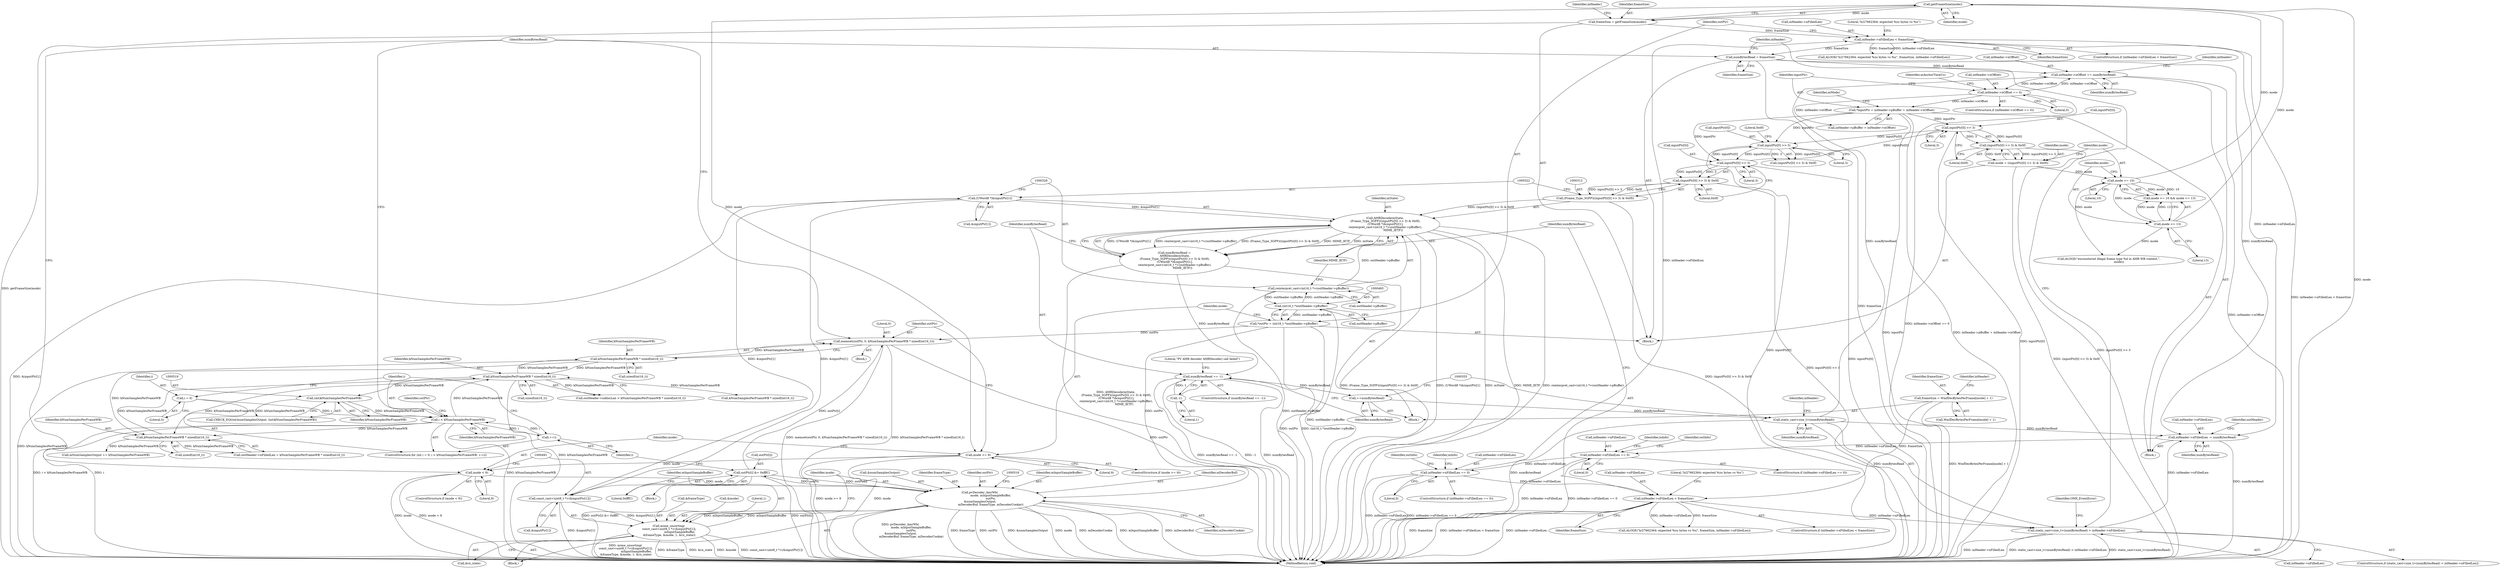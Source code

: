 digraph "1_Android_daa85dac2055b22dabbb3b4e537597e6ab73a866@API" {
"1000474" [label="(Call,memset(outPtr, 0, kNumSamplesPerFrameWB * sizeof(int16_t)))"];
"1000532" [label="(Call,outPtr[i] &= 0xfffC)"];
"1000505" [label="(Call,pvDecoder_AmrWb(\n                        mode, mInputSampleBuffer,\n                        outPtr,\n &numSamplesOutput,\n                        mDecoderBuf, frameType, mDecoderCookie))"];
"1000483" [label="(Call,mode < 9)"];
"1000470" [label="(Call,mode >= 9)"];
"1000437" [label="(Call,getFrameSize(mode))"];
"1000415" [label="(Call,mode >= 10)"];
"1000404" [label="(Call,mode = ((inputPtr[0] >> 3) & 0x0f))"];
"1000406" [label="(Call,(inputPtr[0] >> 3) & 0x0f)"];
"1000407" [label="(Call,inputPtr[0] >> 3)"];
"1000222" [label="(Call,*inputPtr = inHeader->pBuffer + inHeader->nOffset)"];
"1000207" [label="(Call,inHeader->nOffset == 0)"];
"1000540" [label="(Call,inHeader->nOffset += numBytesRead)"];
"1000354" [label="(Call,static_cast<size_t>(numBytesRead))"];
"1000350" [label="(Call,++numBytesRead)"];
"1000334" [label="(Call,numBytesRead == -1)"];
"1000308" [label="(Call,numBytesRead =\n AMRDecode(mState,\n (Frame_Type_3GPP)((inputPtr[0] >> 3) & 0x0f),\n (UWord8 *)&inputPtr[1],\n reinterpret_cast<int16_t *>(outHeader->pBuffer),\n                  MIME_IETF))"];
"1000310" [label="(Call,AMRDecode(mState,\n (Frame_Type_3GPP)((inputPtr[0] >> 3) & 0x0f),\n (UWord8 *)&inputPtr[1],\n reinterpret_cast<int16_t *>(outHeader->pBuffer),\n                  MIME_IETF))"];
"1000312" [label="(Call,(Frame_Type_3GPP)((inputPtr[0] >> 3) & 0x0f))"];
"1000314" [label="(Call,(inputPtr[0] >> 3) & 0x0f)"];
"1000315" [label="(Call,inputPtr[0] >> 3)"];
"1000272" [label="(Call,inputPtr[0] >> 3)"];
"1000321" [label="(Call,(UWord8 *)&inputPtr[1])"];
"1000490" [label="(Call,const_cast<uint8_t *>(&inputPtr[1]))"];
"1000327" [label="(Call,reinterpret_cast<int16_t *>(outHeader->pBuffer))"];
"1000464" [label="(Call,(int16_t *)outHeader->pBuffer)"];
"1000336" [label="(Call,-1)"];
"1000537" [label="(Call,numBytesRead = frameSize)"];
"1000440" [label="(Call,inHeader->nFilledLen < frameSize)"];
"1000143" [label="(Call,inHeader->nFilledLen == 0)"];
"1000592" [label="(Call,inHeader->nFilledLen == 0)"];
"1000545" [label="(Call,inHeader->nFilledLen -= numBytesRead)"];
"1000353" [label="(Call,static_cast<size_t>(numBytesRead) > inHeader->nFilledLen)"];
"1000287" [label="(Call,inHeader->nFilledLen < frameSize)"];
"1000279" [label="(Call,frameSize = WmfDecBytesPerFrame[mode] + 1)"];
"1000435" [label="(Call,frameSize = getFrameSize(mode))"];
"1000418" [label="(Call,mode <= 13)"];
"1000489" [label="(Call,mime_unsorting(\n const_cast<uint8_t *>(&inputPtr[1]),\n                        mInputSampleBuffer,\n &frameType, &mode, 1, &rx_state))"];
"1000462" [label="(Call,*outPtr = (int16_t *)outHeader->pBuffer)"];
"1000477" [label="(Call,kNumSamplesPerFrameWB * sizeof(int16_t))"];
"1000377" [label="(Call,kNumSamplesPerFrameWB * sizeof(int16_t))"];
"1000526" [label="(Call,i < kNumSamplesPerFrameWB)"];
"1000523" [label="(Call,i = 0)"];
"1000529" [label="(Call,++i)"];
"1000518" [label="(Call,(int)kNumSamplesPerFrameWB)"];
"1000583" [label="(Call,kNumSamplesPerFrameWB * sizeof(int16_t))"];
"1000404" [label="(Call,mode = ((inputPtr[0] >> 3) & 0x0f))"];
"1000484" [label="(Identifier,mode)"];
"1000334" [label="(Call,numBytesRead == -1)"];
"1000354" [label="(Call,static_cast<size_t>(numBytesRead))"];
"1000281" [label="(Call,WmfDecBytesPerFrame[mode] + 1)"];
"1000272" [label="(Call,inputPtr[0] >> 3)"];
"1000142" [label="(ControlStructure,if (inHeader->nFilledLen == 0))"];
"1000314" [label="(Call,(inputPtr[0] >> 3) & 0x0f)"];
"1000549" [label="(Identifier,numBytesRead)"];
"1000462" [label="(Call,*outPtr = (int16_t *)outHeader->pBuffer)"];
"1000472" [label="(Literal,9)"];
"1000447" [label="(Literal,\"b/27662364: expected %zu bytes vs %u\")"];
"1000497" [label="(Call,&frameType)"];
"1000422" [label="(Call,ALOGE(\"encountered illegal frame type %d in AMR WB content.\",\n                      mode))"];
"1000591" [label="(ControlStructure,if (inHeader->nFilledLen == 0))"];
"1000478" [label="(Identifier,kNumSamplesPerFrameWB)"];
"1000411" [label="(Literal,3)"];
"1000541" [label="(Call,inHeader->nOffset)"];
"1000351" [label="(Identifier,numBytesRead)"];
"1000471" [label="(Identifier,mode)"];
"1000439" [label="(ControlStructure,if (inHeader->nFilledLen < frameSize))"];
"1000280" [label="(Identifier,frameSize)"];
"1000513" [label="(Identifier,mDecoderCookie)"];
"1000378" [label="(Identifier,kNumSamplesPerFrameWB)"];
"1000546" [label="(Call,inHeader->nFilledLen)"];
"1000340" [label="(Literal,\"PV AMR decoder AMRDecode() call failed\")"];
"1000486" [label="(Block,)"];
"1000276" [label="(Literal,3)"];
"1000236" [label="(Block,)"];
"1000544" [label="(Identifier,numBytesRead)"];
"1000277" [label="(Literal,0x0f)"];
"1000615" [label="(Identifier,outInfo)"];
"1000335" [label="(Identifier,numBytesRead)"];
"1000477" [label="(Call,kNumSamplesPerFrameWB * sizeof(int16_t))"];
"1000502" [label="(Call,&rx_state)"];
"1000579" [label="(Call,outHeader->nFilledLen = kNumSamplesPerFrameWB * sizeof(int16_t))"];
"1000350" [label="(Call,++numBytesRead)"];
"1000514" [label="(Call,CHECK_EQ((int)numSamplesOutput, (int)kNumSamplesPerFrameWB))"];
"1000320" [label="(Literal,0x0f)"];
"1000417" [label="(Literal,10)"];
"1000408" [label="(Call,inputPtr[0])"];
"1000405" [label="(Identifier,mode)"];
"1000312" [label="(Call,(Frame_Type_3GPP)((inputPtr[0] >> 3) & 0x0f))"];
"1000538" [label="(Identifier,numBytesRead)"];
"1000520" [label="(Identifier,kNumSamplesPerFrameWB)"];
"1000147" [label="(Literal,0)"];
"1000512" [label="(Identifier,frameType)"];
"1000469" [label="(ControlStructure,if (mode >= 9))"];
"1000415" [label="(Call,mode >= 10)"];
"1000222" [label="(Call,*inputPtr = inHeader->pBuffer + inHeader->nOffset)"];
"1000475" [label="(Identifier,outPtr)"];
"1000442" [label="(Identifier,inHeader)"];
"1000532" [label="(Call,outPtr[i] &= 0xfffC)"];
"1000470" [label="(Call,mode >= 9)"];
"1000473" [label="(Block,)"];
"1000542" [label="(Identifier,inHeader)"];
"1000207" [label="(Call,inHeader->nOffset == 0)"];
"1000489" [label="(Call,mime_unsorting(\n const_cast<uint8_t *>(&inputPtr[1]),\n                        mInputSampleBuffer,\n &frameType, &mode, 1, &rx_state))"];
"1000463" [label="(Identifier,outPtr)"];
"1000214" [label="(Identifier,mAnchorTimeUs)"];
"1000234" [label="(Identifier,mMode)"];
"1000593" [label="(Call,inHeader->nFilledLen)"];
"1000474" [label="(Call,memset(outPtr, 0, kNumSamplesPerFrameWB * sizeof(int16_t)))"];
"1000536" [label="(Literal,0xfffC)"];
"1000352" [label="(ControlStructure,if (static_cast<size_t>(numBytesRead) > inHeader->nFilledLen))"];
"1000279" [label="(Call,frameSize = WmfDecBytesPerFrame[mode] + 1)"];
"1000507" [label="(Identifier,mInputSampleBuffer)"];
"1000143" [label="(Call,inHeader->nFilledLen == 0)"];
"1000293" [label="(Call,ALOGE(\"b/27662364: expected %zu bytes vs %u\", frameSize, inHeader->nFilledLen))"];
"1000499" [label="(Call,&mode)"];
"1000501" [label="(Literal,1)"];
"1000416" [label="(Identifier,mode)"];
"1000600" [label="(Identifier,inInfo)"];
"1000584" [label="(Identifier,kNumSamplesPerFrameWB)"];
"1000483" [label="(Call,mode < 9)"];
"1000327" [label="(Call,reinterpret_cast<int16_t *>(outHeader->pBuffer))"];
"1000438" [label="(Identifier,mode)"];
"1000336" [label="(Call,-1)"];
"1000337" [label="(Literal,1)"];
"1000373" [label="(Call,outHeader->nAllocLen < kNumSamplesPerFrameWB * sizeof(int16_t))"];
"1000323" [label="(Call,&inputPtr[1])"];
"1000315" [label="(Call,inputPtr[0] >> 3)"];
"1000353" [label="(Call,static_cast<size_t>(numBytesRead) > inHeader->nFilledLen)"];
"1000537" [label="(Call,numBytesRead = frameSize)"];
"1000583" [label="(Call,kNumSamplesPerFrameWB * sizeof(int16_t))"];
"1000412" [label="(Literal,0x0f)"];
"1000545" [label="(Call,inHeader->nFilledLen -= numBytesRead)"];
"1000539" [label="(Identifier,frameSize)"];
"1000588" [label="(Call,mNumSamplesOutput += kNumSamplesPerFrameWB)"];
"1000466" [label="(Call,outHeader->pBuffer)"];
"1000552" [label="(Identifier,outHeader)"];
"1000223" [label="(Identifier,inputPtr)"];
"1000630" [label="(MethodReturn,void)"];
"1000308" [label="(Call,numBytesRead =\n AMRDecode(mState,\n (Frame_Type_3GPP)((inputPtr[0] >> 3) & 0x0f),\n (UWord8 *)&inputPtr[1],\n reinterpret_cast<int16_t *>(outHeader->pBuffer),\n                  MIME_IETF))"];
"1000464" [label="(Call,(int16_t *)outHeader->pBuffer)"];
"1000151" [label="(Identifier,inInfo)"];
"1000206" [label="(ControlStructure,if (inHeader->nOffset == 0))"];
"1000311" [label="(Identifier,mState)"];
"1000356" [label="(Identifier,numBytesRead)"];
"1000357" [label="(Call,inHeader->nFilledLen)"];
"1000496" [label="(Identifier,mInputSampleBuffer)"];
"1000310" [label="(Call,AMRDecode(mState,\n (Frame_Type_3GPP)((inputPtr[0] >> 3) & 0x0f),\n (UWord8 *)&inputPtr[1],\n reinterpret_cast<int16_t *>(outHeader->pBuffer),\n                  MIME_IETF))"];
"1000511" [label="(Identifier,mDecoderBuf)"];
"1000530" [label="(Identifier,i)"];
"1000309" [label="(Identifier,numBytesRead)"];
"1000211" [label="(Literal,0)"];
"1000287" [label="(Call,inHeader->nFilledLen < frameSize)"];
"1000407" [label="(Call,inputPtr[0] >> 3)"];
"1000371" [label="(Block,)"];
"1000492" [label="(Call,&inputPtr[1])"];
"1000547" [label="(Identifier,inHeader)"];
"1000414" [label="(Call,mode >= 10 && mode <= 13)"];
"1000479" [label="(Call,sizeof(int16_t))"];
"1000333" [label="(ControlStructure,if (numBytesRead == -1))"];
"1000437" [label="(Call,getFrameSize(mode))"];
"1000329" [label="(Call,outHeader->pBuffer)"];
"1000509" [label="(Call,&numSamplesOutput)"];
"1000585" [label="(Call,sizeof(int16_t))"];
"1000286" [label="(ControlStructure,if (inHeader->nFilledLen < frameSize))"];
"1000289" [label="(Identifier,inHeader)"];
"1000506" [label="(Identifier,mode)"];
"1000476" [label="(Literal,0)"];
"1000490" [label="(Call,const_cast<uint8_t *>(&inputPtr[1]))"];
"1000291" [label="(Identifier,frameSize)"];
"1000529" [label="(Call,++i)"];
"1000533" [label="(Call,outPtr[i])"];
"1000446" [label="(Call,ALOGE(\"b/27662364: expected %zu bytes vs %u\", frameSize, inHeader->nFilledLen))"];
"1000144" [label="(Call,inHeader->nFilledLen)"];
"1000531" [label="(Block,)"];
"1000384" [label="(Call,kNumSamplesPerFrameWB * sizeof(int16_t))"];
"1000321" [label="(Call,(UWord8 *)&inputPtr[1])"];
"1000526" [label="(Call,i < kNumSamplesPerFrameWB)"];
"1000294" [label="(Literal,\"b/27662364: expected %zu bytes vs %u\")"];
"1000534" [label="(Identifier,outPtr)"];
"1000316" [label="(Call,inputPtr[0])"];
"1000528" [label="(Identifier,kNumSamplesPerFrameWB)"];
"1000273" [label="(Call,inputPtr[0])"];
"1000436" [label="(Identifier,frameSize)"];
"1000319" [label="(Literal,3)"];
"1000161" [label="(Identifier,outInfo)"];
"1000332" [label="(Identifier,MIME_IETF)"];
"1000508" [label="(Identifier,outPtr)"];
"1000440" [label="(Call,inHeader->nFilledLen < frameSize)"];
"1000527" [label="(Identifier,i)"];
"1000596" [label="(Literal,0)"];
"1000525" [label="(Literal,0)"];
"1000406" [label="(Call,(inputPtr[0] >> 3) & 0x0f)"];
"1000377" [label="(Call,kNumSamplesPerFrameWB * sizeof(int16_t))"];
"1000485" [label="(Literal,9)"];
"1000523" [label="(Call,i = 0)"];
"1000271" [label="(Call,(inputPtr[0] >> 3) & 0x0f)"];
"1000540" [label="(Call,inHeader->nOffset += numBytesRead)"];
"1000524" [label="(Identifier,i)"];
"1000420" [label="(Literal,13)"];
"1000521" [label="(ControlStructure,for (int i = 0; i < kNumSamplesPerFrameWB; ++i))"];
"1000419" [label="(Identifier,mode)"];
"1000482" [label="(ControlStructure,if (mode < 9))"];
"1000224" [label="(Call,inHeader->pBuffer + inHeader->nOffset)"];
"1000505" [label="(Call,pvDecoder_AmrWb(\n                        mode, mInputSampleBuffer,\n                        outPtr,\n &numSamplesOutput,\n                        mDecoderBuf, frameType, mDecoderCookie))"];
"1000444" [label="(Identifier,frameSize)"];
"1000592" [label="(Call,inHeader->nFilledLen == 0)"];
"1000130" [label="(Block,)"];
"1000288" [label="(Call,inHeader->nFilledLen)"];
"1000208" [label="(Call,inHeader->nOffset)"];
"1000435" [label="(Call,frameSize = getFrameSize(mode))"];
"1000379" [label="(Call,sizeof(int16_t))"];
"1000418" [label="(Call,mode <= 13)"];
"1000362" [label="(Identifier,OMX_EventError)"];
"1000358" [label="(Identifier,inHeader)"];
"1000441" [label="(Call,inHeader->nFilledLen)"];
"1000518" [label="(Call,(int)kNumSamplesPerFrameWB)"];
"1000474" -> "1000473"  [label="AST: "];
"1000474" -> "1000477"  [label="CFG: "];
"1000475" -> "1000474"  [label="AST: "];
"1000476" -> "1000474"  [label="AST: "];
"1000477" -> "1000474"  [label="AST: "];
"1000538" -> "1000474"  [label="CFG: "];
"1000474" -> "1000630"  [label="DDG: memset(outPtr, 0, kNumSamplesPerFrameWB * sizeof(int16_t))"];
"1000474" -> "1000630"  [label="DDG: kNumSamplesPerFrameWB * sizeof(int16_t)"];
"1000474" -> "1000630"  [label="DDG: outPtr"];
"1000532" -> "1000474"  [label="DDG: outPtr[i]"];
"1000462" -> "1000474"  [label="DDG: outPtr"];
"1000477" -> "1000474"  [label="DDG: kNumSamplesPerFrameWB"];
"1000532" -> "1000531"  [label="AST: "];
"1000532" -> "1000536"  [label="CFG: "];
"1000533" -> "1000532"  [label="AST: "];
"1000536" -> "1000532"  [label="AST: "];
"1000530" -> "1000532"  [label="CFG: "];
"1000532" -> "1000630"  [label="DDG: outPtr[i]"];
"1000532" -> "1000630"  [label="DDG: outPtr[i] &= 0xfffC"];
"1000532" -> "1000505"  [label="DDG: outPtr[i]"];
"1000505" -> "1000532"  [label="DDG: outPtr"];
"1000505" -> "1000486"  [label="AST: "];
"1000505" -> "1000513"  [label="CFG: "];
"1000506" -> "1000505"  [label="AST: "];
"1000507" -> "1000505"  [label="AST: "];
"1000508" -> "1000505"  [label="AST: "];
"1000509" -> "1000505"  [label="AST: "];
"1000511" -> "1000505"  [label="AST: "];
"1000512" -> "1000505"  [label="AST: "];
"1000513" -> "1000505"  [label="AST: "];
"1000516" -> "1000505"  [label="CFG: "];
"1000505" -> "1000630"  [label="DDG: &numSamplesOutput"];
"1000505" -> "1000630"  [label="DDG: mode"];
"1000505" -> "1000630"  [label="DDG: mDecoderCookie"];
"1000505" -> "1000630"  [label="DDG: mInputSampleBuffer"];
"1000505" -> "1000630"  [label="DDG: mDecoderBuf"];
"1000505" -> "1000630"  [label="DDG: pvDecoder_AmrWb(\n                        mode, mInputSampleBuffer,\n                        outPtr,\n &numSamplesOutput,\n                        mDecoderBuf, frameType, mDecoderCookie)"];
"1000505" -> "1000630"  [label="DDG: frameType"];
"1000505" -> "1000630"  [label="DDG: outPtr"];
"1000505" -> "1000489"  [label="DDG: mInputSampleBuffer"];
"1000483" -> "1000505"  [label="DDG: mode"];
"1000489" -> "1000505"  [label="DDG: mInputSampleBuffer"];
"1000462" -> "1000505"  [label="DDG: outPtr"];
"1000483" -> "1000482"  [label="AST: "];
"1000483" -> "1000485"  [label="CFG: "];
"1000484" -> "1000483"  [label="AST: "];
"1000485" -> "1000483"  [label="AST: "];
"1000491" -> "1000483"  [label="CFG: "];
"1000538" -> "1000483"  [label="CFG: "];
"1000483" -> "1000630"  [label="DDG: mode < 9"];
"1000483" -> "1000630"  [label="DDG: mode"];
"1000470" -> "1000483"  [label="DDG: mode"];
"1000470" -> "1000469"  [label="AST: "];
"1000470" -> "1000472"  [label="CFG: "];
"1000471" -> "1000470"  [label="AST: "];
"1000472" -> "1000470"  [label="AST: "];
"1000475" -> "1000470"  [label="CFG: "];
"1000484" -> "1000470"  [label="CFG: "];
"1000470" -> "1000630"  [label="DDG: mode"];
"1000470" -> "1000630"  [label="DDG: mode >= 9"];
"1000437" -> "1000470"  [label="DDG: mode"];
"1000437" -> "1000435"  [label="AST: "];
"1000437" -> "1000438"  [label="CFG: "];
"1000438" -> "1000437"  [label="AST: "];
"1000435" -> "1000437"  [label="CFG: "];
"1000437" -> "1000630"  [label="DDG: mode"];
"1000437" -> "1000435"  [label="DDG: mode"];
"1000415" -> "1000437"  [label="DDG: mode"];
"1000418" -> "1000437"  [label="DDG: mode"];
"1000415" -> "1000414"  [label="AST: "];
"1000415" -> "1000417"  [label="CFG: "];
"1000416" -> "1000415"  [label="AST: "];
"1000417" -> "1000415"  [label="AST: "];
"1000419" -> "1000415"  [label="CFG: "];
"1000414" -> "1000415"  [label="CFG: "];
"1000415" -> "1000414"  [label="DDG: mode"];
"1000415" -> "1000414"  [label="DDG: 10"];
"1000404" -> "1000415"  [label="DDG: mode"];
"1000415" -> "1000418"  [label="DDG: mode"];
"1000415" -> "1000422"  [label="DDG: mode"];
"1000404" -> "1000371"  [label="AST: "];
"1000404" -> "1000406"  [label="CFG: "];
"1000405" -> "1000404"  [label="AST: "];
"1000406" -> "1000404"  [label="AST: "];
"1000416" -> "1000404"  [label="CFG: "];
"1000404" -> "1000630"  [label="DDG: (inputPtr[0] >> 3) & 0x0f"];
"1000406" -> "1000404"  [label="DDG: inputPtr[0] >> 3"];
"1000406" -> "1000404"  [label="DDG: 0x0f"];
"1000406" -> "1000412"  [label="CFG: "];
"1000407" -> "1000406"  [label="AST: "];
"1000412" -> "1000406"  [label="AST: "];
"1000406" -> "1000630"  [label="DDG: inputPtr[0] >> 3"];
"1000407" -> "1000406"  [label="DDG: inputPtr[0]"];
"1000407" -> "1000406"  [label="DDG: 3"];
"1000407" -> "1000411"  [label="CFG: "];
"1000408" -> "1000407"  [label="AST: "];
"1000411" -> "1000407"  [label="AST: "];
"1000412" -> "1000407"  [label="CFG: "];
"1000407" -> "1000630"  [label="DDG: inputPtr[0]"];
"1000407" -> "1000272"  [label="DDG: inputPtr[0]"];
"1000222" -> "1000407"  [label="DDG: inputPtr"];
"1000315" -> "1000407"  [label="DDG: inputPtr[0]"];
"1000222" -> "1000130"  [label="AST: "];
"1000222" -> "1000224"  [label="CFG: "];
"1000223" -> "1000222"  [label="AST: "];
"1000224" -> "1000222"  [label="AST: "];
"1000234" -> "1000222"  [label="CFG: "];
"1000222" -> "1000630"  [label="DDG: inputPtr"];
"1000222" -> "1000630"  [label="DDG: inHeader->pBuffer + inHeader->nOffset"];
"1000207" -> "1000222"  [label="DDG: inHeader->nOffset"];
"1000222" -> "1000272"  [label="DDG: inputPtr"];
"1000222" -> "1000315"  [label="DDG: inputPtr"];
"1000207" -> "1000206"  [label="AST: "];
"1000207" -> "1000211"  [label="CFG: "];
"1000208" -> "1000207"  [label="AST: "];
"1000211" -> "1000207"  [label="AST: "];
"1000214" -> "1000207"  [label="CFG: "];
"1000223" -> "1000207"  [label="CFG: "];
"1000207" -> "1000630"  [label="DDG: inHeader->nOffset == 0"];
"1000540" -> "1000207"  [label="DDG: inHeader->nOffset"];
"1000207" -> "1000224"  [label="DDG: inHeader->nOffset"];
"1000207" -> "1000540"  [label="DDG: inHeader->nOffset"];
"1000540" -> "1000130"  [label="AST: "];
"1000540" -> "1000544"  [label="CFG: "];
"1000541" -> "1000540"  [label="AST: "];
"1000544" -> "1000540"  [label="AST: "];
"1000547" -> "1000540"  [label="CFG: "];
"1000540" -> "1000630"  [label="DDG: inHeader->nOffset"];
"1000354" -> "1000540"  [label="DDG: numBytesRead"];
"1000537" -> "1000540"  [label="DDG: numBytesRead"];
"1000354" -> "1000353"  [label="AST: "];
"1000354" -> "1000356"  [label="CFG: "];
"1000355" -> "1000354"  [label="AST: "];
"1000356" -> "1000354"  [label="AST: "];
"1000358" -> "1000354"  [label="CFG: "];
"1000354" -> "1000630"  [label="DDG: numBytesRead"];
"1000354" -> "1000353"  [label="DDG: numBytesRead"];
"1000350" -> "1000354"  [label="DDG: numBytesRead"];
"1000354" -> "1000545"  [label="DDG: numBytesRead"];
"1000350" -> "1000236"  [label="AST: "];
"1000350" -> "1000351"  [label="CFG: "];
"1000351" -> "1000350"  [label="AST: "];
"1000355" -> "1000350"  [label="CFG: "];
"1000334" -> "1000350"  [label="DDG: numBytesRead"];
"1000334" -> "1000333"  [label="AST: "];
"1000334" -> "1000336"  [label="CFG: "];
"1000335" -> "1000334"  [label="AST: "];
"1000336" -> "1000334"  [label="AST: "];
"1000340" -> "1000334"  [label="CFG: "];
"1000351" -> "1000334"  [label="CFG: "];
"1000334" -> "1000630"  [label="DDG: numBytesRead == -1"];
"1000334" -> "1000630"  [label="DDG: -1"];
"1000334" -> "1000630"  [label="DDG: numBytesRead"];
"1000308" -> "1000334"  [label="DDG: numBytesRead"];
"1000336" -> "1000334"  [label="DDG: 1"];
"1000308" -> "1000236"  [label="AST: "];
"1000308" -> "1000310"  [label="CFG: "];
"1000309" -> "1000308"  [label="AST: "];
"1000310" -> "1000308"  [label="AST: "];
"1000335" -> "1000308"  [label="CFG: "];
"1000308" -> "1000630"  [label="DDG: AMRDecode(mState,\n (Frame_Type_3GPP)((inputPtr[0] >> 3) & 0x0f),\n (UWord8 *)&inputPtr[1],\n reinterpret_cast<int16_t *>(outHeader->pBuffer),\n                  MIME_IETF)"];
"1000310" -> "1000308"  [label="DDG: (UWord8 *)&inputPtr[1]"];
"1000310" -> "1000308"  [label="DDG: reinterpret_cast<int16_t *>(outHeader->pBuffer)"];
"1000310" -> "1000308"  [label="DDG: (Frame_Type_3GPP)((inputPtr[0] >> 3) & 0x0f)"];
"1000310" -> "1000308"  [label="DDG: MIME_IETF"];
"1000310" -> "1000308"  [label="DDG: mState"];
"1000310" -> "1000332"  [label="CFG: "];
"1000311" -> "1000310"  [label="AST: "];
"1000312" -> "1000310"  [label="AST: "];
"1000321" -> "1000310"  [label="AST: "];
"1000327" -> "1000310"  [label="AST: "];
"1000332" -> "1000310"  [label="AST: "];
"1000310" -> "1000630"  [label="DDG: (Frame_Type_3GPP)((inputPtr[0] >> 3) & 0x0f)"];
"1000310" -> "1000630"  [label="DDG: mState"];
"1000310" -> "1000630"  [label="DDG: MIME_IETF"];
"1000310" -> "1000630"  [label="DDG: (UWord8 *)&inputPtr[1]"];
"1000310" -> "1000630"  [label="DDG: reinterpret_cast<int16_t *>(outHeader->pBuffer)"];
"1000312" -> "1000310"  [label="DDG: (inputPtr[0] >> 3) & 0x0f"];
"1000321" -> "1000310"  [label="DDG: &inputPtr[1]"];
"1000327" -> "1000310"  [label="DDG: outHeader->pBuffer"];
"1000312" -> "1000314"  [label="CFG: "];
"1000313" -> "1000312"  [label="AST: "];
"1000314" -> "1000312"  [label="AST: "];
"1000322" -> "1000312"  [label="CFG: "];
"1000312" -> "1000630"  [label="DDG: (inputPtr[0] >> 3) & 0x0f"];
"1000314" -> "1000312"  [label="DDG: inputPtr[0] >> 3"];
"1000314" -> "1000312"  [label="DDG: 0x0f"];
"1000314" -> "1000320"  [label="CFG: "];
"1000315" -> "1000314"  [label="AST: "];
"1000320" -> "1000314"  [label="AST: "];
"1000314" -> "1000630"  [label="DDG: inputPtr[0] >> 3"];
"1000315" -> "1000314"  [label="DDG: inputPtr[0]"];
"1000315" -> "1000314"  [label="DDG: 3"];
"1000315" -> "1000319"  [label="CFG: "];
"1000316" -> "1000315"  [label="AST: "];
"1000319" -> "1000315"  [label="AST: "];
"1000320" -> "1000315"  [label="CFG: "];
"1000315" -> "1000630"  [label="DDG: inputPtr[0]"];
"1000315" -> "1000272"  [label="DDG: inputPtr[0]"];
"1000272" -> "1000315"  [label="DDG: inputPtr[0]"];
"1000272" -> "1000271"  [label="AST: "];
"1000272" -> "1000276"  [label="CFG: "];
"1000273" -> "1000272"  [label="AST: "];
"1000276" -> "1000272"  [label="AST: "];
"1000277" -> "1000272"  [label="CFG: "];
"1000272" -> "1000630"  [label="DDG: inputPtr[0]"];
"1000272" -> "1000271"  [label="DDG: inputPtr[0]"];
"1000272" -> "1000271"  [label="DDG: 3"];
"1000321" -> "1000323"  [label="CFG: "];
"1000322" -> "1000321"  [label="AST: "];
"1000323" -> "1000321"  [label="AST: "];
"1000328" -> "1000321"  [label="CFG: "];
"1000321" -> "1000630"  [label="DDG: &inputPtr[1]"];
"1000490" -> "1000321"  [label="DDG: &inputPtr[1]"];
"1000321" -> "1000490"  [label="DDG: &inputPtr[1]"];
"1000490" -> "1000489"  [label="AST: "];
"1000490" -> "1000492"  [label="CFG: "];
"1000491" -> "1000490"  [label="AST: "];
"1000492" -> "1000490"  [label="AST: "];
"1000496" -> "1000490"  [label="CFG: "];
"1000490" -> "1000630"  [label="DDG: &inputPtr[1]"];
"1000490" -> "1000489"  [label="DDG: &inputPtr[1]"];
"1000327" -> "1000329"  [label="CFG: "];
"1000328" -> "1000327"  [label="AST: "];
"1000329" -> "1000327"  [label="AST: "];
"1000332" -> "1000327"  [label="CFG: "];
"1000327" -> "1000630"  [label="DDG: outHeader->pBuffer"];
"1000464" -> "1000327"  [label="DDG: outHeader->pBuffer"];
"1000327" -> "1000464"  [label="DDG: outHeader->pBuffer"];
"1000464" -> "1000462"  [label="AST: "];
"1000464" -> "1000466"  [label="CFG: "];
"1000465" -> "1000464"  [label="AST: "];
"1000466" -> "1000464"  [label="AST: "];
"1000462" -> "1000464"  [label="CFG: "];
"1000464" -> "1000630"  [label="DDG: outHeader->pBuffer"];
"1000464" -> "1000462"  [label="DDG: outHeader->pBuffer"];
"1000336" -> "1000337"  [label="CFG: "];
"1000337" -> "1000336"  [label="AST: "];
"1000537" -> "1000371"  [label="AST: "];
"1000537" -> "1000539"  [label="CFG: "];
"1000538" -> "1000537"  [label="AST: "];
"1000539" -> "1000537"  [label="AST: "];
"1000542" -> "1000537"  [label="CFG: "];
"1000537" -> "1000630"  [label="DDG: frameSize"];
"1000440" -> "1000537"  [label="DDG: frameSize"];
"1000537" -> "1000545"  [label="DDG: numBytesRead"];
"1000440" -> "1000439"  [label="AST: "];
"1000440" -> "1000444"  [label="CFG: "];
"1000441" -> "1000440"  [label="AST: "];
"1000444" -> "1000440"  [label="AST: "];
"1000447" -> "1000440"  [label="CFG: "];
"1000463" -> "1000440"  [label="CFG: "];
"1000440" -> "1000630"  [label="DDG: inHeader->nFilledLen < frameSize"];
"1000143" -> "1000440"  [label="DDG: inHeader->nFilledLen"];
"1000435" -> "1000440"  [label="DDG: frameSize"];
"1000440" -> "1000446"  [label="DDG: frameSize"];
"1000440" -> "1000446"  [label="DDG: inHeader->nFilledLen"];
"1000440" -> "1000545"  [label="DDG: inHeader->nFilledLen"];
"1000143" -> "1000142"  [label="AST: "];
"1000143" -> "1000147"  [label="CFG: "];
"1000144" -> "1000143"  [label="AST: "];
"1000147" -> "1000143"  [label="AST: "];
"1000151" -> "1000143"  [label="CFG: "];
"1000161" -> "1000143"  [label="CFG: "];
"1000143" -> "1000630"  [label="DDG: inHeader->nFilledLen"];
"1000143" -> "1000630"  [label="DDG: inHeader->nFilledLen == 0"];
"1000592" -> "1000143"  [label="DDG: inHeader->nFilledLen"];
"1000143" -> "1000287"  [label="DDG: inHeader->nFilledLen"];
"1000592" -> "1000591"  [label="AST: "];
"1000592" -> "1000596"  [label="CFG: "];
"1000593" -> "1000592"  [label="AST: "];
"1000596" -> "1000592"  [label="AST: "];
"1000600" -> "1000592"  [label="CFG: "];
"1000615" -> "1000592"  [label="CFG: "];
"1000592" -> "1000630"  [label="DDG: inHeader->nFilledLen == 0"];
"1000592" -> "1000630"  [label="DDG: inHeader->nFilledLen"];
"1000545" -> "1000592"  [label="DDG: inHeader->nFilledLen"];
"1000545" -> "1000130"  [label="AST: "];
"1000545" -> "1000549"  [label="CFG: "];
"1000546" -> "1000545"  [label="AST: "];
"1000549" -> "1000545"  [label="AST: "];
"1000552" -> "1000545"  [label="CFG: "];
"1000545" -> "1000630"  [label="DDG: numBytesRead"];
"1000353" -> "1000545"  [label="DDG: inHeader->nFilledLen"];
"1000353" -> "1000352"  [label="AST: "];
"1000353" -> "1000357"  [label="CFG: "];
"1000357" -> "1000353"  [label="AST: "];
"1000362" -> "1000353"  [label="CFG: "];
"1000542" -> "1000353"  [label="CFG: "];
"1000353" -> "1000630"  [label="DDG: inHeader->nFilledLen"];
"1000353" -> "1000630"  [label="DDG: static_cast<size_t>(numBytesRead) > inHeader->nFilledLen"];
"1000353" -> "1000630"  [label="DDG: static_cast<size_t>(numBytesRead)"];
"1000287" -> "1000353"  [label="DDG: inHeader->nFilledLen"];
"1000287" -> "1000286"  [label="AST: "];
"1000287" -> "1000291"  [label="CFG: "];
"1000288" -> "1000287"  [label="AST: "];
"1000291" -> "1000287"  [label="AST: "];
"1000294" -> "1000287"  [label="CFG: "];
"1000309" -> "1000287"  [label="CFG: "];
"1000287" -> "1000630"  [label="DDG: frameSize"];
"1000287" -> "1000630"  [label="DDG: inHeader->nFilledLen < frameSize"];
"1000287" -> "1000630"  [label="DDG: inHeader->nFilledLen"];
"1000279" -> "1000287"  [label="DDG: frameSize"];
"1000287" -> "1000293"  [label="DDG: frameSize"];
"1000287" -> "1000293"  [label="DDG: inHeader->nFilledLen"];
"1000279" -> "1000236"  [label="AST: "];
"1000279" -> "1000281"  [label="CFG: "];
"1000280" -> "1000279"  [label="AST: "];
"1000281" -> "1000279"  [label="AST: "];
"1000289" -> "1000279"  [label="CFG: "];
"1000279" -> "1000630"  [label="DDG: WmfDecBytesPerFrame[mode] + 1"];
"1000435" -> "1000371"  [label="AST: "];
"1000436" -> "1000435"  [label="AST: "];
"1000442" -> "1000435"  [label="CFG: "];
"1000435" -> "1000630"  [label="DDG: getFrameSize(mode)"];
"1000418" -> "1000414"  [label="AST: "];
"1000418" -> "1000420"  [label="CFG: "];
"1000419" -> "1000418"  [label="AST: "];
"1000420" -> "1000418"  [label="AST: "];
"1000414" -> "1000418"  [label="CFG: "];
"1000418" -> "1000414"  [label="DDG: mode"];
"1000418" -> "1000414"  [label="DDG: 13"];
"1000418" -> "1000422"  [label="DDG: mode"];
"1000489" -> "1000486"  [label="AST: "];
"1000489" -> "1000502"  [label="CFG: "];
"1000496" -> "1000489"  [label="AST: "];
"1000497" -> "1000489"  [label="AST: "];
"1000499" -> "1000489"  [label="AST: "];
"1000501" -> "1000489"  [label="AST: "];
"1000502" -> "1000489"  [label="AST: "];
"1000506" -> "1000489"  [label="CFG: "];
"1000489" -> "1000630"  [label="DDG: mime_unsorting(\n const_cast<uint8_t *>(&inputPtr[1]),\n                        mInputSampleBuffer,\n &frameType, &mode, 1, &rx_state)"];
"1000489" -> "1000630"  [label="DDG: &frameType"];
"1000489" -> "1000630"  [label="DDG: &rx_state"];
"1000489" -> "1000630"  [label="DDG: &mode"];
"1000489" -> "1000630"  [label="DDG: const_cast<uint8_t *>(&inputPtr[1])"];
"1000462" -> "1000371"  [label="AST: "];
"1000463" -> "1000462"  [label="AST: "];
"1000471" -> "1000462"  [label="CFG: "];
"1000462" -> "1000630"  [label="DDG: outPtr"];
"1000462" -> "1000630"  [label="DDG: (int16_t *)outHeader->pBuffer"];
"1000477" -> "1000479"  [label="CFG: "];
"1000478" -> "1000477"  [label="AST: "];
"1000479" -> "1000477"  [label="AST: "];
"1000477" -> "1000630"  [label="DDG: kNumSamplesPerFrameWB"];
"1000477" -> "1000377"  [label="DDG: kNumSamplesPerFrameWB"];
"1000377" -> "1000477"  [label="DDG: kNumSamplesPerFrameWB"];
"1000477" -> "1000583"  [label="DDG: kNumSamplesPerFrameWB"];
"1000377" -> "1000373"  [label="AST: "];
"1000377" -> "1000379"  [label="CFG: "];
"1000378" -> "1000377"  [label="AST: "];
"1000379" -> "1000377"  [label="AST: "];
"1000373" -> "1000377"  [label="CFG: "];
"1000377" -> "1000630"  [label="DDG: kNumSamplesPerFrameWB"];
"1000377" -> "1000373"  [label="DDG: kNumSamplesPerFrameWB"];
"1000526" -> "1000377"  [label="DDG: kNumSamplesPerFrameWB"];
"1000583" -> "1000377"  [label="DDG: kNumSamplesPerFrameWB"];
"1000377" -> "1000384"  [label="DDG: kNumSamplesPerFrameWB"];
"1000377" -> "1000518"  [label="DDG: kNumSamplesPerFrameWB"];
"1000377" -> "1000583"  [label="DDG: kNumSamplesPerFrameWB"];
"1000526" -> "1000521"  [label="AST: "];
"1000526" -> "1000528"  [label="CFG: "];
"1000527" -> "1000526"  [label="AST: "];
"1000528" -> "1000526"  [label="AST: "];
"1000534" -> "1000526"  [label="CFG: "];
"1000538" -> "1000526"  [label="CFG: "];
"1000526" -> "1000630"  [label="DDG: kNumSamplesPerFrameWB"];
"1000526" -> "1000630"  [label="DDG: i < kNumSamplesPerFrameWB"];
"1000526" -> "1000630"  [label="DDG: i"];
"1000523" -> "1000526"  [label="DDG: i"];
"1000529" -> "1000526"  [label="DDG: i"];
"1000518" -> "1000526"  [label="DDG: kNumSamplesPerFrameWB"];
"1000526" -> "1000529"  [label="DDG: i"];
"1000526" -> "1000583"  [label="DDG: kNumSamplesPerFrameWB"];
"1000523" -> "1000521"  [label="AST: "];
"1000523" -> "1000525"  [label="CFG: "];
"1000524" -> "1000523"  [label="AST: "];
"1000525" -> "1000523"  [label="AST: "];
"1000527" -> "1000523"  [label="CFG: "];
"1000529" -> "1000521"  [label="AST: "];
"1000529" -> "1000530"  [label="CFG: "];
"1000530" -> "1000529"  [label="AST: "];
"1000527" -> "1000529"  [label="CFG: "];
"1000518" -> "1000514"  [label="AST: "];
"1000518" -> "1000520"  [label="CFG: "];
"1000519" -> "1000518"  [label="AST: "];
"1000520" -> "1000518"  [label="AST: "];
"1000514" -> "1000518"  [label="CFG: "];
"1000518" -> "1000514"  [label="DDG: kNumSamplesPerFrameWB"];
"1000583" -> "1000579"  [label="AST: "];
"1000583" -> "1000585"  [label="CFG: "];
"1000584" -> "1000583"  [label="AST: "];
"1000585" -> "1000583"  [label="AST: "];
"1000579" -> "1000583"  [label="CFG: "];
"1000583" -> "1000579"  [label="DDG: kNumSamplesPerFrameWB"];
"1000583" -> "1000588"  [label="DDG: kNumSamplesPerFrameWB"];
}
